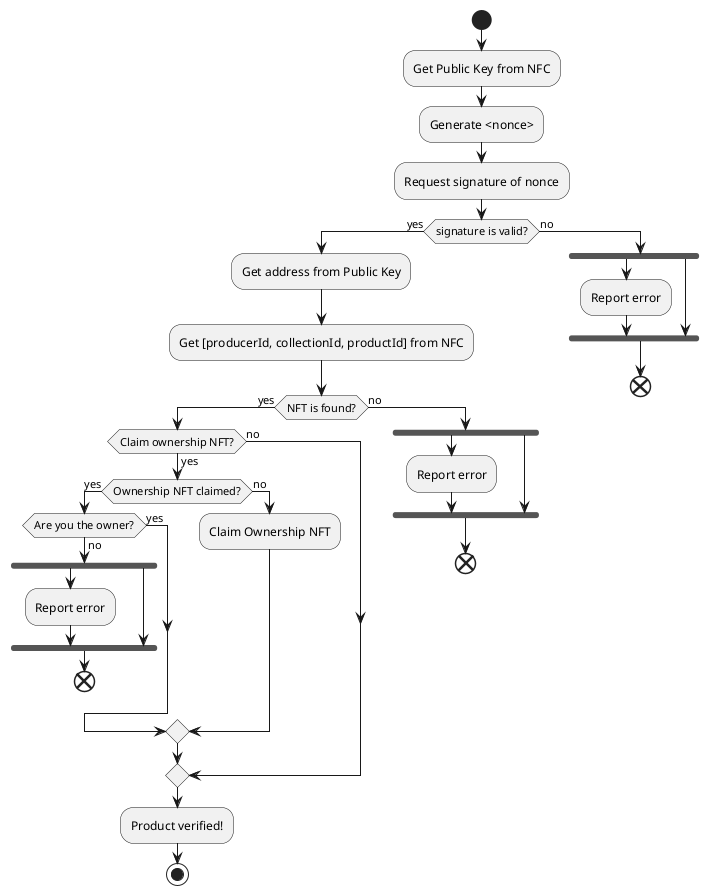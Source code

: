 @startuml mobile-workflow

start
:Get Public Key from NFC;

:Generate <nonce>;

:Request signature of nonce;

if (signature is valid?) then (yes)
    :Get address from Public Key;

    :Get [producerId, collectionId, productId] from NFC;

    if (NFT is found?) then (yes)
        if (Claim ownership NFT?) then (yes)
            if (Ownership NFT claimed?) then (yes)
                if (Are you the owner?) then (yes)
                else (no)
                    fork
                        :Report error;
                    fork again
                    end fork
                    end
                endif
            
            else (no)
                :Claim Ownership NFT;
            endif
        
        else (no)
        endif
        :Product verified!;
        stop

    else (no)
        fork
            :Report error;
        fork again
        end fork
        end
    endif

else (no)
    fork
        :Report error;
    fork again
    end fork
    end
endif

@enduml